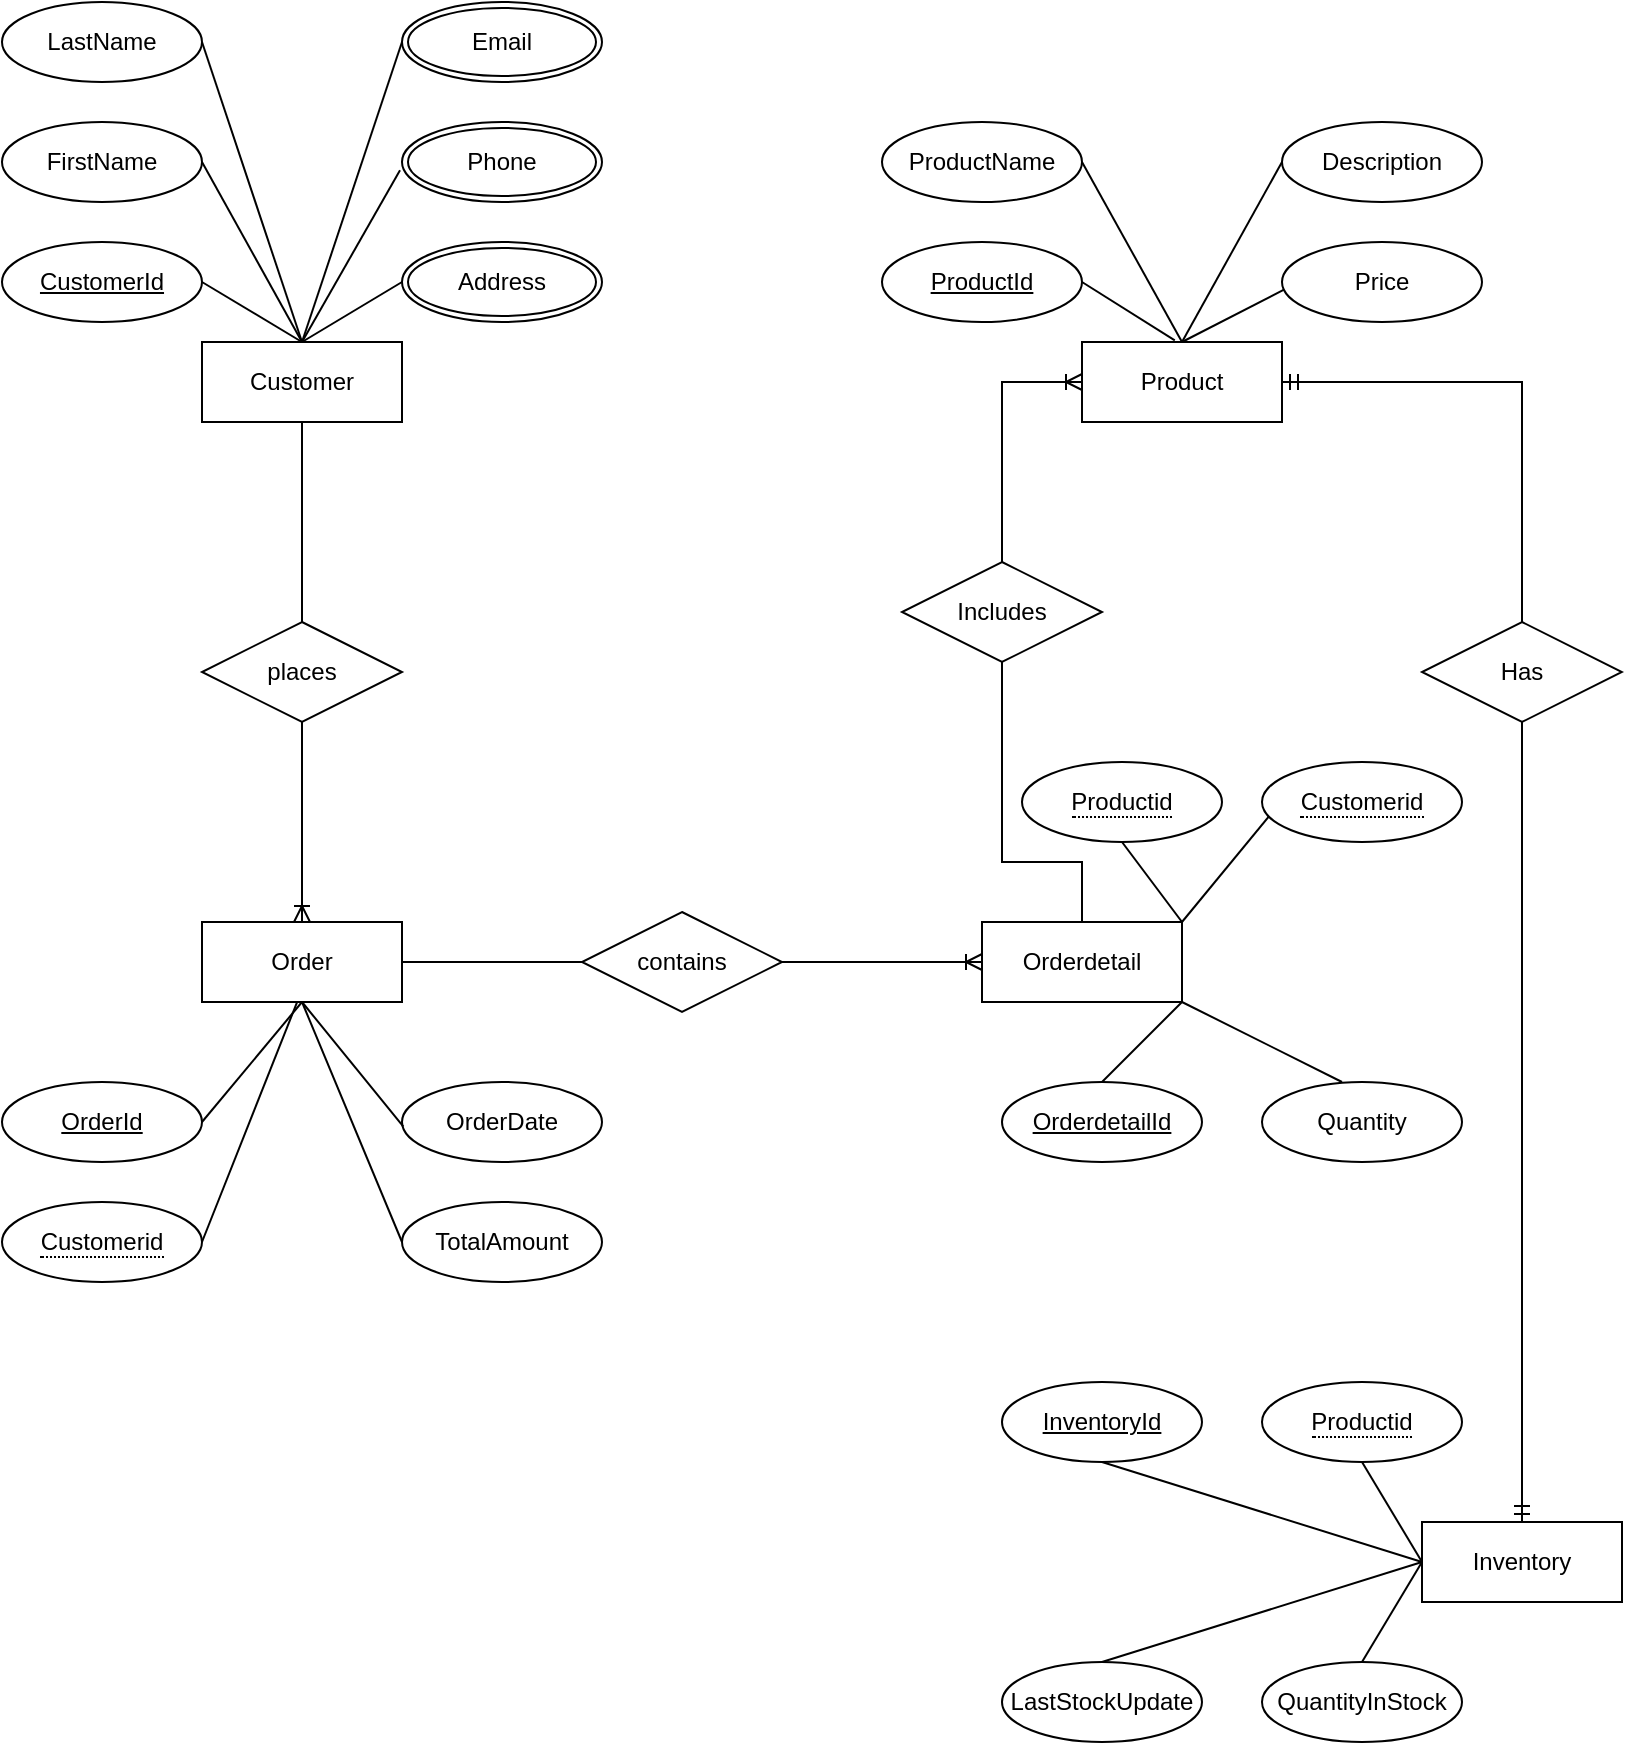 <mxfile version="22.1.20" type="device">
  <diagram name="Page-1" id="0pNeXA-3T6mbMc4_Ci9i">
    <mxGraphModel dx="830" dy="316" grid="1" gridSize="10" guides="1" tooltips="1" connect="1" arrows="1" fold="1" page="0" pageScale="1" pageWidth="850" pageHeight="1100" math="0" shadow="0">
      <root>
        <mxCell id="0" />
        <mxCell id="1" parent="0" />
        <mxCell id="GLH7QGh8LC2JH2ar3Dfc-11" value="Order" style="whiteSpace=wrap;html=1;align=center;" parent="1" vertex="1">
          <mxGeometry x="110" y="530" width="100" height="40" as="geometry" />
        </mxCell>
        <mxCell id="GLH7QGh8LC2JH2ar3Dfc-12" value="Customer" style="whiteSpace=wrap;html=1;align=center;" parent="1" vertex="1">
          <mxGeometry x="110" y="240" width="100" height="40" as="geometry" />
        </mxCell>
        <mxCell id="GLH7QGh8LC2JH2ar3Dfc-13" value="Product" style="whiteSpace=wrap;html=1;align=center;" parent="1" vertex="1">
          <mxGeometry x="550" y="240" width="100" height="40" as="geometry" />
        </mxCell>
        <mxCell id="GLH7QGh8LC2JH2ar3Dfc-14" value="Orderdetail" style="whiteSpace=wrap;html=1;align=center;" parent="1" vertex="1">
          <mxGeometry x="500" y="530" width="100" height="40" as="geometry" />
        </mxCell>
        <mxCell id="GLH7QGh8LC2JH2ar3Dfc-15" value="Inventory" style="whiteSpace=wrap;html=1;align=center;" parent="1" vertex="1">
          <mxGeometry x="720" y="830" width="100" height="40" as="geometry" />
        </mxCell>
        <mxCell id="GLH7QGh8LC2JH2ar3Dfc-37" value="CustomerId" style="ellipse;whiteSpace=wrap;html=1;align=center;fontStyle=4;" parent="1" vertex="1">
          <mxGeometry x="10" y="190" width="100" height="40" as="geometry" />
        </mxCell>
        <mxCell id="GLH7QGh8LC2JH2ar3Dfc-38" value="ProductId" style="ellipse;whiteSpace=wrap;html=1;align=center;fontStyle=4;" parent="1" vertex="1">
          <mxGeometry x="450" y="190" width="100" height="40" as="geometry" />
        </mxCell>
        <mxCell id="GLH7QGh8LC2JH2ar3Dfc-39" value="OrderId" style="ellipse;whiteSpace=wrap;html=1;align=center;fontStyle=4;" parent="1" vertex="1">
          <mxGeometry x="10" y="610" width="100" height="40" as="geometry" />
        </mxCell>
        <mxCell id="GLH7QGh8LC2JH2ar3Dfc-40" value="OrderdetailId" style="ellipse;whiteSpace=wrap;html=1;align=center;fontStyle=4;" parent="1" vertex="1">
          <mxGeometry x="510" y="610" width="100" height="40" as="geometry" />
        </mxCell>
        <mxCell id="GLH7QGh8LC2JH2ar3Dfc-41" value="InventoryId" style="ellipse;whiteSpace=wrap;html=1;align=center;fontStyle=4;" parent="1" vertex="1">
          <mxGeometry x="510" y="760" width="100" height="40" as="geometry" />
        </mxCell>
        <mxCell id="GLH7QGh8LC2JH2ar3Dfc-42" value="Phone" style="ellipse;shape=doubleEllipse;margin=3;whiteSpace=wrap;html=1;align=center;" parent="1" vertex="1">
          <mxGeometry x="210" y="130" width="100" height="40" as="geometry" />
        </mxCell>
        <mxCell id="GLH7QGh8LC2JH2ar3Dfc-43" value="Email" style="ellipse;shape=doubleEllipse;margin=3;whiteSpace=wrap;html=1;align=center;" parent="1" vertex="1">
          <mxGeometry x="210" y="70" width="100" height="40" as="geometry" />
        </mxCell>
        <mxCell id="GLH7QGh8LC2JH2ar3Dfc-44" value="Address" style="ellipse;shape=doubleEllipse;margin=3;whiteSpace=wrap;html=1;align=center;" parent="1" vertex="1">
          <mxGeometry x="210" y="190" width="100" height="40" as="geometry" />
        </mxCell>
        <mxCell id="GLH7QGh8LC2JH2ar3Dfc-45" value="FirstName" style="ellipse;whiteSpace=wrap;html=1;align=center;" parent="1" vertex="1">
          <mxGeometry x="10" y="130" width="100" height="40" as="geometry" />
        </mxCell>
        <mxCell id="GLH7QGh8LC2JH2ar3Dfc-46" value="LastName" style="ellipse;whiteSpace=wrap;html=1;align=center;" parent="1" vertex="1">
          <mxGeometry x="10" y="70" width="100" height="40" as="geometry" />
        </mxCell>
        <mxCell id="GLH7QGh8LC2JH2ar3Dfc-48" value="TotalAmount" style="ellipse;whiteSpace=wrap;html=1;align=center;" parent="1" vertex="1">
          <mxGeometry x="210" y="670" width="100" height="40" as="geometry" />
        </mxCell>
        <mxCell id="GLH7QGh8LC2JH2ar3Dfc-49" value="OrderDate" style="ellipse;whiteSpace=wrap;html=1;align=center;" parent="1" vertex="1">
          <mxGeometry x="210" y="610" width="100" height="40" as="geometry" />
        </mxCell>
        <mxCell id="GLH7QGh8LC2JH2ar3Dfc-51" value="ProductName" style="ellipse;whiteSpace=wrap;html=1;align=center;" parent="1" vertex="1">
          <mxGeometry x="450" y="130" width="100" height="40" as="geometry" />
        </mxCell>
        <mxCell id="GLH7QGh8LC2JH2ar3Dfc-52" value="Description" style="ellipse;whiteSpace=wrap;html=1;align=center;" parent="1" vertex="1">
          <mxGeometry x="650" y="130" width="100" height="40" as="geometry" />
        </mxCell>
        <mxCell id="GLH7QGh8LC2JH2ar3Dfc-53" value="Price" style="ellipse;whiteSpace=wrap;html=1;align=center;" parent="1" vertex="1">
          <mxGeometry x="650" y="190" width="100" height="40" as="geometry" />
        </mxCell>
        <mxCell id="GLH7QGh8LC2JH2ar3Dfc-56" value="Quantity" style="ellipse;whiteSpace=wrap;html=1;align=center;" parent="1" vertex="1">
          <mxGeometry x="640" y="610" width="100" height="40" as="geometry" />
        </mxCell>
        <mxCell id="GLH7QGh8LC2JH2ar3Dfc-59" value="LastStockUpdate" style="ellipse;whiteSpace=wrap;html=1;align=center;" parent="1" vertex="1">
          <mxGeometry x="510" y="900" width="100" height="40" as="geometry" />
        </mxCell>
        <mxCell id="GLH7QGh8LC2JH2ar3Dfc-60" value="QuantityInStock" style="ellipse;whiteSpace=wrap;html=1;align=center;" parent="1" vertex="1">
          <mxGeometry x="640" y="900" width="100" height="40" as="geometry" />
        </mxCell>
        <mxCell id="GLH7QGh8LC2JH2ar3Dfc-65" value="" style="edgeStyle=orthogonalEdgeStyle;fontSize=12;html=1;endArrow=ERoneToMany;rounded=0;entryX=0.5;entryY=0;entryDx=0;entryDy=0;exitX=0.5;exitY=1;exitDx=0;exitDy=0;" parent="1" source="GLH7QGh8LC2JH2ar3Dfc-12" target="GLH7QGh8LC2JH2ar3Dfc-11" edge="1">
          <mxGeometry width="100" height="100" relative="1" as="geometry">
            <mxPoint x="160" y="320" as="sourcePoint" />
            <mxPoint x="160" y="510" as="targetPoint" />
          </mxGeometry>
        </mxCell>
        <mxCell id="GLH7QGh8LC2JH2ar3Dfc-68" value="" style="edgeStyle=entityRelationEdgeStyle;fontSize=12;html=1;endArrow=ERoneToMany;rounded=0;exitX=1;exitY=0.5;exitDx=0;exitDy=0;entryX=0;entryY=0.5;entryDx=0;entryDy=0;" parent="1" source="GLH7QGh8LC2JH2ar3Dfc-11" target="GLH7QGh8LC2JH2ar3Dfc-14" edge="1">
          <mxGeometry width="100" height="100" relative="1" as="geometry">
            <mxPoint x="410" y="550" as="sourcePoint" />
            <mxPoint x="440" y="480" as="targetPoint" />
          </mxGeometry>
        </mxCell>
        <mxCell id="GLH7QGh8LC2JH2ar3Dfc-70" value="" style="fontSize=12;html=1;endArrow=ERmandOne;startArrow=ERmandOne;rounded=0;exitX=0.5;exitY=0;exitDx=0;exitDy=0;edgeStyle=orthogonalEdgeStyle;entryX=1;entryY=0.5;entryDx=0;entryDy=0;" parent="1" source="GLH7QGh8LC2JH2ar3Dfc-15" target="GLH7QGh8LC2JH2ar3Dfc-13" edge="1">
          <mxGeometry width="100" height="100" relative="1" as="geometry">
            <mxPoint x="690" y="850" as="sourcePoint" />
            <mxPoint x="770" y="260" as="targetPoint" />
          </mxGeometry>
        </mxCell>
        <mxCell id="GLH7QGh8LC2JH2ar3Dfc-71" value="" style="endArrow=none;html=1;rounded=0;entryX=0.5;entryY=0;entryDx=0;entryDy=0;" parent="1" target="GLH7QGh8LC2JH2ar3Dfc-12" edge="1">
          <mxGeometry relative="1" as="geometry">
            <mxPoint x="110" y="90" as="sourcePoint" />
            <mxPoint x="160" y="230" as="targetPoint" />
          </mxGeometry>
        </mxCell>
        <mxCell id="GLH7QGh8LC2JH2ar3Dfc-73" value="" style="endArrow=none;html=1;rounded=0;entryX=0.5;entryY=0;entryDx=0;entryDy=0;exitX=0;exitY=0.5;exitDx=0;exitDy=0;exitPerimeter=0;" parent="1" source="GLH7QGh8LC2JH2ar3Dfc-43" target="GLH7QGh8LC2JH2ar3Dfc-12" edge="1">
          <mxGeometry relative="1" as="geometry">
            <mxPoint x="120" y="100" as="sourcePoint" />
            <mxPoint x="170" y="250" as="targetPoint" />
          </mxGeometry>
        </mxCell>
        <mxCell id="GLH7QGh8LC2JH2ar3Dfc-74" value="" style="endArrow=none;html=1;rounded=0;entryX=0.5;entryY=0;entryDx=0;entryDy=0;exitX=1;exitY=0.5;exitDx=0;exitDy=0;" parent="1" source="GLH7QGh8LC2JH2ar3Dfc-45" target="GLH7QGh8LC2JH2ar3Dfc-12" edge="1">
          <mxGeometry relative="1" as="geometry">
            <mxPoint x="130" y="110" as="sourcePoint" />
            <mxPoint x="180" y="260" as="targetPoint" />
          </mxGeometry>
        </mxCell>
        <mxCell id="GLH7QGh8LC2JH2ar3Dfc-75" value="" style="endArrow=none;html=1;rounded=0;entryX=0.5;entryY=0;entryDx=0;entryDy=0;exitX=1;exitY=0.5;exitDx=0;exitDy=0;" parent="1" source="GLH7QGh8LC2JH2ar3Dfc-37" target="GLH7QGh8LC2JH2ar3Dfc-12" edge="1">
          <mxGeometry relative="1" as="geometry">
            <mxPoint x="140" y="120" as="sourcePoint" />
            <mxPoint x="190" y="270" as="targetPoint" />
          </mxGeometry>
        </mxCell>
        <mxCell id="GLH7QGh8LC2JH2ar3Dfc-76" value="" style="endArrow=none;html=1;rounded=0;exitX=0;exitY=0.5;exitDx=0;exitDy=0;" parent="1" source="GLH7QGh8LC2JH2ar3Dfc-44" edge="1">
          <mxGeometry relative="1" as="geometry">
            <mxPoint x="150" y="130" as="sourcePoint" />
            <mxPoint x="160" y="240" as="targetPoint" />
          </mxGeometry>
        </mxCell>
        <mxCell id="GLH7QGh8LC2JH2ar3Dfc-77" value="" style="endArrow=none;html=1;rounded=0;entryX=0.5;entryY=0;entryDx=0;entryDy=0;exitX=-0.01;exitY=0.604;exitDx=0;exitDy=0;exitPerimeter=0;" parent="1" source="GLH7QGh8LC2JH2ar3Dfc-42" target="GLH7QGh8LC2JH2ar3Dfc-12" edge="1">
          <mxGeometry relative="1" as="geometry">
            <mxPoint x="160" y="140" as="sourcePoint" />
            <mxPoint x="210" y="290" as="targetPoint" />
          </mxGeometry>
        </mxCell>
        <mxCell id="GLH7QGh8LC2JH2ar3Dfc-78" value="" style="endArrow=none;html=1;rounded=0;entryX=0;entryY=0.5;entryDx=0;entryDy=0;" parent="1" target="GLH7QGh8LC2JH2ar3Dfc-48" edge="1">
          <mxGeometry relative="1" as="geometry">
            <mxPoint x="160" y="570" as="sourcePoint" />
            <mxPoint x="210" y="720" as="targetPoint" />
          </mxGeometry>
        </mxCell>
        <mxCell id="GLH7QGh8LC2JH2ar3Dfc-79" value="" style="endArrow=none;html=1;rounded=0;entryX=1;entryY=0.5;entryDx=0;entryDy=0;exitX=0.477;exitY=0.992;exitDx=0;exitDy=0;exitPerimeter=0;" parent="1" source="GLH7QGh8LC2JH2ar3Dfc-11" edge="1">
          <mxGeometry relative="1" as="geometry">
            <mxPoint x="120" y="590" as="sourcePoint" />
            <mxPoint x="110.0" y="690" as="targetPoint" />
          </mxGeometry>
        </mxCell>
        <mxCell id="GLH7QGh8LC2JH2ar3Dfc-80" value="" style="endArrow=none;html=1;rounded=0;entryX=1;entryY=0.5;entryDx=0;entryDy=0;" parent="1" target="GLH7QGh8LC2JH2ar3Dfc-39" edge="1">
          <mxGeometry relative="1" as="geometry">
            <mxPoint x="160" y="570" as="sourcePoint" />
            <mxPoint x="170" y="695" as="targetPoint" />
          </mxGeometry>
        </mxCell>
        <mxCell id="GLH7QGh8LC2JH2ar3Dfc-81" value="" style="endArrow=none;html=1;rounded=0;entryX=0.007;entryY=0.558;entryDx=0;entryDy=0;entryPerimeter=0;" parent="1" target="GLH7QGh8LC2JH2ar3Dfc-49" edge="1">
          <mxGeometry relative="1" as="geometry">
            <mxPoint x="160" y="570" as="sourcePoint" />
            <mxPoint x="240" y="720" as="targetPoint" />
          </mxGeometry>
        </mxCell>
        <mxCell id="GLH7QGh8LC2JH2ar3Dfc-82" value="" style="endArrow=none;html=1;rounded=0;exitX=1;exitY=0.5;exitDx=0;exitDy=0;entryX=0.5;entryY=0;entryDx=0;entryDy=0;entryPerimeter=0;" parent="1" source="GLH7QGh8LC2JH2ar3Dfc-51" target="GLH7QGh8LC2JH2ar3Dfc-13" edge="1">
          <mxGeometry relative="1" as="geometry">
            <mxPoint x="470" y="180" as="sourcePoint" />
            <mxPoint x="630" y="180" as="targetPoint" />
          </mxGeometry>
        </mxCell>
        <mxCell id="GLH7QGh8LC2JH2ar3Dfc-83" value="" style="endArrow=none;html=1;rounded=0;exitX=1;exitY=1;exitDx=0;exitDy=0;" parent="1" source="GLH7QGh8LC2JH2ar3Dfc-14" edge="1">
          <mxGeometry relative="1" as="geometry">
            <mxPoint x="480" y="560" as="sourcePoint" />
            <mxPoint x="680" y="610" as="targetPoint" />
          </mxGeometry>
        </mxCell>
        <mxCell id="GLH7QGh8LC2JH2ar3Dfc-84" value="" style="endArrow=none;html=1;rounded=0;exitX=1;exitY=1;exitDx=0;exitDy=0;entryX=0.5;entryY=0;entryDx=0;entryDy=0;" parent="1" source="GLH7QGh8LC2JH2ar3Dfc-14" target="GLH7QGh8LC2JH2ar3Dfc-40" edge="1">
          <mxGeometry relative="1" as="geometry">
            <mxPoint x="610" y="580" as="sourcePoint" />
            <mxPoint x="690" y="620" as="targetPoint" />
          </mxGeometry>
        </mxCell>
        <mxCell id="GLH7QGh8LC2JH2ar3Dfc-85" value="" style="endArrow=none;html=1;rounded=0;exitX=0.5;exitY=1;exitDx=0;exitDy=0;entryX=1;entryY=0;entryDx=0;entryDy=0;" parent="1" target="GLH7QGh8LC2JH2ar3Dfc-14" edge="1">
          <mxGeometry relative="1" as="geometry">
            <mxPoint x="570" y="490" as="sourcePoint" />
            <mxPoint x="570" y="620" as="targetPoint" />
            <Array as="points" />
          </mxGeometry>
        </mxCell>
        <mxCell id="GLH7QGh8LC2JH2ar3Dfc-86" value="" style="endArrow=none;html=1;rounded=0;exitX=0.05;exitY=0.633;exitDx=0;exitDy=0;entryX=0.5;entryY=0;entryDx=0;entryDy=0;exitPerimeter=0;" parent="1" edge="1">
          <mxGeometry relative="1" as="geometry">
            <mxPoint x="645" y="475.32" as="sourcePoint" />
            <mxPoint x="600" y="530" as="targetPoint" />
          </mxGeometry>
        </mxCell>
        <mxCell id="GLH7QGh8LC2JH2ar3Dfc-87" value="" style="fontSize=12;html=1;endArrow=ERoneToMany;rounded=0;entryX=0;entryY=0.5;entryDx=0;entryDy=0;exitX=0.5;exitY=0;exitDx=0;exitDy=0;edgeStyle=orthogonalEdgeStyle;" parent="1" source="GLH7QGh8LC2JH2ar3Dfc-14" target="GLH7QGh8LC2JH2ar3Dfc-13" edge="1">
          <mxGeometry width="100" height="100" relative="1" as="geometry">
            <mxPoint x="450" y="480" as="sourcePoint" />
            <mxPoint x="449.3" y="255.88" as="targetPoint" />
            <Array as="points">
              <mxPoint x="550" y="500" />
              <mxPoint x="510" y="500" />
              <mxPoint x="510" y="260" />
            </Array>
          </mxGeometry>
        </mxCell>
        <mxCell id="GLH7QGh8LC2JH2ar3Dfc-89" value="" style="endArrow=none;html=1;rounded=0;exitX=0.5;exitY=1;exitDx=0;exitDy=0;entryX=0;entryY=0.5;entryDx=0;entryDy=0;" parent="1" source="GLH7QGh8LC2JH2ar3Dfc-41" target="GLH7QGh8LC2JH2ar3Dfc-15" edge="1">
          <mxGeometry relative="1" as="geometry">
            <mxPoint x="530" y="820" as="sourcePoint" />
            <mxPoint x="690" y="820" as="targetPoint" />
          </mxGeometry>
        </mxCell>
        <mxCell id="GLH7QGh8LC2JH2ar3Dfc-90" value="" style="endArrow=none;html=1;rounded=0;exitX=0.5;exitY=0;exitDx=0;exitDy=0;" parent="1" source="GLH7QGh8LC2JH2ar3Dfc-59" edge="1">
          <mxGeometry relative="1" as="geometry">
            <mxPoint x="560" y="890" as="sourcePoint" />
            <mxPoint x="720" y="850" as="targetPoint" />
          </mxGeometry>
        </mxCell>
        <mxCell id="GLH7QGh8LC2JH2ar3Dfc-91" value="" style="endArrow=none;html=1;rounded=0;exitX=0.5;exitY=1;exitDx=0;exitDy=0;entryX=0;entryY=0.5;entryDx=0;entryDy=0;" parent="1" target="GLH7QGh8LC2JH2ar3Dfc-15" edge="1">
          <mxGeometry relative="1" as="geometry">
            <mxPoint x="690" y="800" as="sourcePoint" />
            <mxPoint x="690" y="820" as="targetPoint" />
          </mxGeometry>
        </mxCell>
        <mxCell id="GLH7QGh8LC2JH2ar3Dfc-92" value="" style="endArrow=none;html=1;rounded=0;exitX=0.5;exitY=0;exitDx=0;exitDy=0;entryX=0;entryY=0.5;entryDx=0;entryDy=0;" parent="1" source="GLH7QGh8LC2JH2ar3Dfc-60" target="GLH7QGh8LC2JH2ar3Dfc-15" edge="1">
          <mxGeometry relative="1" as="geometry">
            <mxPoint x="530" y="820" as="sourcePoint" />
            <mxPoint x="690" y="820" as="targetPoint" />
          </mxGeometry>
        </mxCell>
        <mxCell id="GLH7QGh8LC2JH2ar3Dfc-93" value="" style="endArrow=none;html=1;rounded=0;exitX=1;exitY=0.5;exitDx=0;exitDy=0;entryX=0.464;entryY=-0.02;entryDx=0;entryDy=0;entryPerimeter=0;" parent="1" source="GLH7QGh8LC2JH2ar3Dfc-38" target="GLH7QGh8LC2JH2ar3Dfc-13" edge="1">
          <mxGeometry relative="1" as="geometry">
            <mxPoint x="530" y="220" as="sourcePoint" />
            <mxPoint x="690" y="220" as="targetPoint" />
          </mxGeometry>
        </mxCell>
        <mxCell id="GLH7QGh8LC2JH2ar3Dfc-94" value="" style="endArrow=none;html=1;rounded=0;entryX=0;entryY=0.5;entryDx=0;entryDy=0;exitX=0.5;exitY=0;exitDx=0;exitDy=0;" parent="1" source="GLH7QGh8LC2JH2ar3Dfc-13" target="GLH7QGh8LC2JH2ar3Dfc-52" edge="1">
          <mxGeometry relative="1" as="geometry">
            <mxPoint x="530" y="220" as="sourcePoint" />
            <mxPoint x="690" y="220" as="targetPoint" />
          </mxGeometry>
        </mxCell>
        <mxCell id="GLH7QGh8LC2JH2ar3Dfc-95" value="" style="endArrow=none;html=1;rounded=0;entryX=0.01;entryY=0.595;entryDx=0;entryDy=0;entryPerimeter=0;" parent="1" target="GLH7QGh8LC2JH2ar3Dfc-53" edge="1">
          <mxGeometry relative="1" as="geometry">
            <mxPoint x="600" y="240" as="sourcePoint" />
            <mxPoint x="690" y="220" as="targetPoint" />
          </mxGeometry>
        </mxCell>
        <mxCell id="HvUR9v0rVW6OEBeXDqA7-1" value="places" style="shape=rhombus;perimeter=rhombusPerimeter;whiteSpace=wrap;html=1;align=center;" vertex="1" parent="1">
          <mxGeometry x="110" y="380" width="100" height="50" as="geometry" />
        </mxCell>
        <mxCell id="HvUR9v0rVW6OEBeXDqA7-3" value="contains" style="shape=rhombus;perimeter=rhombusPerimeter;whiteSpace=wrap;html=1;align=center;" vertex="1" parent="1">
          <mxGeometry x="300" y="525" width="100" height="50" as="geometry" />
        </mxCell>
        <mxCell id="HvUR9v0rVW6OEBeXDqA7-4" value="Includes" style="shape=rhombus;perimeter=rhombusPerimeter;whiteSpace=wrap;html=1;align=center;" vertex="1" parent="1">
          <mxGeometry x="460" y="350" width="100" height="50" as="geometry" />
        </mxCell>
        <mxCell id="HvUR9v0rVW6OEBeXDqA7-11" value="Has" style="shape=rhombus;perimeter=rhombusPerimeter;whiteSpace=wrap;html=1;align=center;" vertex="1" parent="1">
          <mxGeometry x="720" y="380" width="100" height="50" as="geometry" />
        </mxCell>
        <mxCell id="HvUR9v0rVW6OEBeXDqA7-14" value="&lt;span style=&quot;border-bottom: 1px dotted&quot;&gt;Customerid&lt;/span&gt;" style="ellipse;whiteSpace=wrap;html=1;align=center;" vertex="1" parent="1">
          <mxGeometry x="10" y="670" width="100" height="40" as="geometry" />
        </mxCell>
        <mxCell id="HvUR9v0rVW6OEBeXDqA7-16" value="&lt;span style=&quot;border-bottom: 1px dotted&quot;&gt;Productid&lt;/span&gt;" style="ellipse;whiteSpace=wrap;html=1;align=center;" vertex="1" parent="1">
          <mxGeometry x="520" y="450" width="100" height="40" as="geometry" />
        </mxCell>
        <mxCell id="HvUR9v0rVW6OEBeXDqA7-17" value="&lt;span style=&quot;border-bottom: 1px dotted&quot;&gt;Customerid&lt;/span&gt;" style="ellipse;whiteSpace=wrap;html=1;align=center;" vertex="1" parent="1">
          <mxGeometry x="640" y="450" width="100" height="40" as="geometry" />
        </mxCell>
        <mxCell id="HvUR9v0rVW6OEBeXDqA7-18" value="&lt;span style=&quot;border-bottom: 1px dotted&quot;&gt;Productid&lt;/span&gt;" style="ellipse;whiteSpace=wrap;html=1;align=center;" vertex="1" parent="1">
          <mxGeometry x="640" y="760" width="100" height="40" as="geometry" />
        </mxCell>
      </root>
    </mxGraphModel>
  </diagram>
</mxfile>

